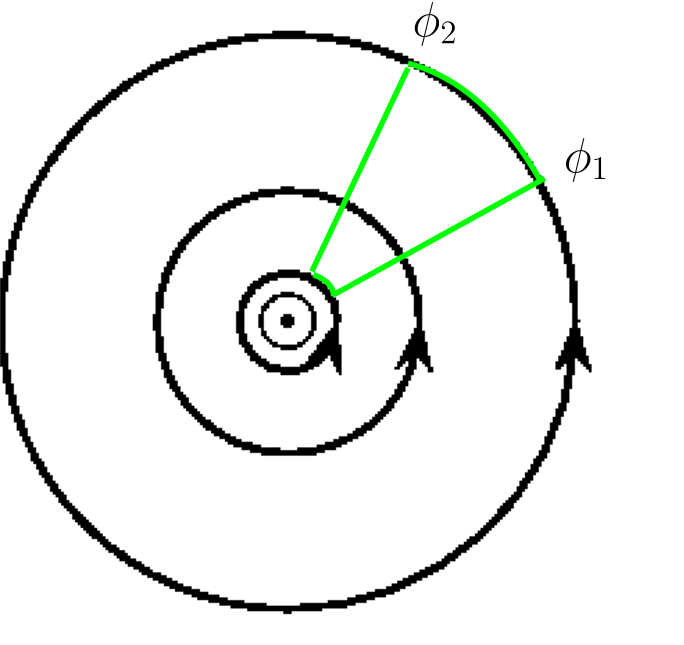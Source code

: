 <?xml version="1.0"?>
<!DOCTYPE ipe SYSTEM "ipe.dtd">
<ipe version="70107" creator="Ipe 7.1.10">
<info created="D:20160301171157" modified="D:20160301172227"/>
<bitmap id="1" width="246" height="223" length="1230" ColorSpace="DeviceGray" Filter="FlateDecode" BitsPerComponent="8" encoding="base64">
eNrtndF24yAMRPX/P80+7GnrJDjGIGlmLHjqaWKYixRjhMCt7bKLV7FDqcTaK9V4n8c+AvUs
8psoTyCfJFAGX5MuCe6iWYzbT64OuK9QCe4IkezcUfqYuUO1sXJH62LkztDExp2lhwo7TwyP
uXOVcHDnqyDARkiAmxvUPhQb1+lAbHyPV4NGNQ+/lQIE0Iya5aCzsameC8tBp08Bqs18GGe5
j7txUmAThq/isSljdtHYpAHahDhlK4ZNvAYRqIx54SVMG/cqW5A69qXFsCW21ophCyye16T2
16iTJ1EO2lmnTCpQTermnAjUWjVsqRQ/L7F6eY3F/NvPSGq5uy5W0stY9lAsmKa9Llk1N72Y
f3uYKjYcRRrqCpqyhm9nWqZOQI7JKScxdR8xBnyR2h156uNUe3nOXy6ZfLnnK3Kcvtzau4c1
tt/sZbgmV2w4dNz3vY3tNXe5W40fNm7qMlOJ4aZNOGgktst8zbL7axFguVVbfiw0PWqXncjp
2B67p/HBAYCp0TGRqUETH4NxwE6el4OfpqcgWEIwazWlUvMsLN4/tAQTyIAamyvulETNA50Z
AiMJtiUbey3W5hzdFqFujQb7zqVUphahbk0Tey0aEEJt5NQ3ZqJ3vk1MPXFQ3+gVGdSBbcws
Z2asZIT27BvoIPeKJDx1j3EEO+dOEwk91BUPoj6ls5H+EqaevV1lUMeZ+szuA2v6mtQHsM6o
FWVsAurvf9kDqf+w3lx7DFuXult9x+7OP2wG6s5Tijj1yKcf33oy9Z+Dn12nST3q4J3b90AF
z6A2+7i9XVWwqf2HLhx1e7qtu7/rx1Jn38Mt2MPb1KPZEdo81FNRf7r462UX8RQjpl54Dg+i
Ho+6B1O/1n+ENgfxfNTn82sborZJaCD1t1jK1XqA6VK3zo6m914IojYs9dXrub5rt1loc1Dv
jW3Ppm5flj5sxBVsEjp03XRqmev3nxfUbZa64VeLP7H/euJ8Oaj9dMvcDRy/Rv7mcm/j19nN
9f9HE8mwPxcOYcdR95btv7Z7dP67aaG/iggSIk4zFb6N15Pm+L0STn3+1GRAQYyZVwlXPifL
bmdUahnbNKgLZkpTZcXn7QVosjsgau52odnPpbOzydPHhXax0RyPuXenZjgpxU7k9P3XLLvO
s+9IkicMNLhoBLSTrQzrK4hB15Y2qWB8Tf1EIPDpT5ZzlZPV3IZcyElfZU91g04ibnD4HVyI
PrdwnNvzkEqmkznt+iv4CEzEKaw22SuJysNO3H3JoSU7cTfzdGX3dhoP9gl5QBuNizqhGEVM
RAxaE7vkmy8YgleSpi76Rhs1Y5OE4hX9W83HWY7HFIUWe9sgaWUippZ6iyhvJ4pAF307sMJP
O2iibuWg6bGj5FFjx73Qjhib+C1+gv5NjR2ryzixo1VRYsdrIsTOUESHnaOHDDtLDRV2nhYi
7EwlLNjZOiiw8zufABvhcWgvB7WPxYa1bkBuZJej2gb/ujDNwwdOhJcby/hhtZizsY3naThN
ihndzMeKMaco4mOOV8XJHKuMlzlOHTdzjEJ+5oNKq8R85DaSeoTATY55VbaJIi+IVybukI+d
2qmP3MV5I8rY8cNDnrOvi529FSmFUHfZZZdddtlll1122WWg/APs9kS3
</bitmap>
<ipestyle name="basic">
<symbol name="arrow/arc(spx)">
<path stroke="sym-stroke" fill="sym-stroke" pen="sym-pen">
0 0 m
-1 0.333 l
-1 -0.333 l
h
</path>
</symbol>
<symbol name="arrow/farc(spx)">
<path stroke="sym-stroke" fill="white" pen="sym-pen">
0 0 m
-1 0.333 l
-1 -0.333 l
h
</path>
</symbol>
<symbol name="arrow/ptarc(spx)">
<path stroke="sym-stroke" fill="sym-stroke" pen="sym-pen">
0 0 m
-1 0.333 l
-0.8 0 l
-1 -0.333 l
h
</path>
</symbol>
<symbol name="arrow/fptarc(spx)">
<path stroke="sym-stroke" fill="white" pen="sym-pen">
0 0 m
-1 0.333 l
-0.8 0 l
-1 -0.333 l
h
</path>
</symbol>
<symbol name="mark/circle(sx)" transformations="translations">
<path fill="sym-stroke">
0.6 0 0 0.6 0 0 e
0.4 0 0 0.4 0 0 e
</path>
</symbol>
<symbol name="mark/disk(sx)" transformations="translations">
<path fill="sym-stroke">
0.6 0 0 0.6 0 0 e
</path>
</symbol>
<symbol name="mark/fdisk(sfx)" transformations="translations">
<group>
<path fill="sym-fill">
0.5 0 0 0.5 0 0 e
</path>
<path fill="sym-stroke" fillrule="eofill">
0.6 0 0 0.6 0 0 e
0.4 0 0 0.4 0 0 e
</path>
</group>
</symbol>
<symbol name="mark/box(sx)" transformations="translations">
<path fill="sym-stroke" fillrule="eofill">
-0.6 -0.6 m
0.6 -0.6 l
0.6 0.6 l
-0.6 0.6 l
h
-0.4 -0.4 m
0.4 -0.4 l
0.4 0.4 l
-0.4 0.4 l
h
</path>
</symbol>
<symbol name="mark/square(sx)" transformations="translations">
<path fill="sym-stroke">
-0.6 -0.6 m
0.6 -0.6 l
0.6 0.6 l
-0.6 0.6 l
h
</path>
</symbol>
<symbol name="mark/fsquare(sfx)" transformations="translations">
<group>
<path fill="sym-fill">
-0.5 -0.5 m
0.5 -0.5 l
0.5 0.5 l
-0.5 0.5 l
h
</path>
<path fill="sym-stroke" fillrule="eofill">
-0.6 -0.6 m
0.6 -0.6 l
0.6 0.6 l
-0.6 0.6 l
h
-0.4 -0.4 m
0.4 -0.4 l
0.4 0.4 l
-0.4 0.4 l
h
</path>
</group>
</symbol>
<symbol name="mark/cross(sx)" transformations="translations">
<group>
<path fill="sym-stroke">
-0.43 -0.57 m
0.57 0.43 l
0.43 0.57 l
-0.57 -0.43 l
h
</path>
<path fill="sym-stroke">
-0.43 0.57 m
0.57 -0.43 l
0.43 -0.57 l
-0.57 0.43 l
h
</path>
</group>
</symbol>
<symbol name="arrow/fnormal(spx)">
<path stroke="sym-stroke" fill="white" pen="sym-pen">
0 0 m
-1 0.333 l
-1 -0.333 l
h
</path>
</symbol>
<symbol name="arrow/pointed(spx)">
<path stroke="sym-stroke" fill="sym-stroke" pen="sym-pen">
0 0 m
-1 0.333 l
-0.8 0 l
-1 -0.333 l
h
</path>
</symbol>
<symbol name="arrow/fpointed(spx)">
<path stroke="sym-stroke" fill="white" pen="sym-pen">
0 0 m
-1 0.333 l
-0.8 0 l
-1 -0.333 l
h
</path>
</symbol>
<symbol name="arrow/linear(spx)">
<path stroke="sym-stroke" pen="sym-pen">
-1 0.333 m
0 0 l
-1 -0.333 l
</path>
</symbol>
<symbol name="arrow/fdouble(spx)">
<path stroke="sym-stroke" fill="white" pen="sym-pen">
0 0 m
-1 0.333 l
-1 -0.333 l
h
-1 0 m
-2 0.333 l
-2 -0.333 l
h
</path>
</symbol>
<symbol name="arrow/double(spx)">
<path stroke="sym-stroke" fill="sym-stroke" pen="sym-pen">
0 0 m
-1 0.333 l
-1 -0.333 l
h
-1 0 m
-2 0.333 l
-2 -0.333 l
h
</path>
</symbol>
<pen name="heavier" value="0.8"/>
<pen name="fat" value="1.2"/>
<pen name="ultrafat" value="2"/>
<symbolsize name="large" value="5"/>
<symbolsize name="small" value="2"/>
<symbolsize name="tiny" value="1.1"/>
<arrowsize name="large" value="10"/>
<arrowsize name="small" value="5"/>
<arrowsize name="tiny" value="3"/>
<color name="red" value="1 0 0"/>
<color name="green" value="0 1 0"/>
<color name="blue" value="0 0 1"/>
<color name="yellow" value="1 1 0"/>
<color name="orange" value="1 0.647 0"/>
<color name="gold" value="1 0.843 0"/>
<color name="purple" value="0.627 0.125 0.941"/>
<color name="gray" value="0.745"/>
<color name="brown" value="0.647 0.165 0.165"/>
<color name="navy" value="0 0 0.502"/>
<color name="pink" value="1 0.753 0.796"/>
<color name="seagreen" value="0.18 0.545 0.341"/>
<color name="turquoise" value="0.251 0.878 0.816"/>
<color name="violet" value="0.933 0.51 0.933"/>
<color name="darkblue" value="0 0 0.545"/>
<color name="darkcyan" value="0 0.545 0.545"/>
<color name="darkgray" value="0.663"/>
<color name="darkgreen" value="0 0.392 0"/>
<color name="darkmagenta" value="0.545 0 0.545"/>
<color name="darkorange" value="1 0.549 0"/>
<color name="darkred" value="0.545 0 0"/>
<color name="lightblue" value="0.678 0.847 0.902"/>
<color name="lightcyan" value="0.878 1 1"/>
<color name="lightgray" value="0.827"/>
<color name="lightgreen" value="0.565 0.933 0.565"/>
<color name="lightyellow" value="1 1 0.878"/>
<dashstyle name="dashed" value="[4] 0"/>
<dashstyle name="dotted" value="[1 3] 0"/>
<dashstyle name="dash dotted" value="[4 2 1 2] 0"/>
<dashstyle name="dash dot dotted" value="[4 2 1 2 1 2] 0"/>
<textsize name="large" value="\large"/>
<textsize name="small" value="\small"/>
<textsize name="tiny" value="\tiny"/>
<textsize name="Large" value="\Large"/>
<textsize name="LARGE" value="\LARGE"/>
<textsize name="huge" value="\huge"/>
<textsize name="Huge" value="\Huge"/>
<textsize name="footnote" value="\footnotesize"/>
<textstyle name="center" begin="\begin{center}" end="\end{center}"/>
<textstyle name="itemize" begin="\begin{itemize}" end="\end{itemize}"/>
<textstyle name="item" begin="\begin{itemize}\item{}" end="\end{itemize}"/>
<gridsize name="4 pts" value="4"/>
<gridsize name="8 pts (~3 mm)" value="8"/>
<gridsize name="16 pts (~6 mm)" value="16"/>
<gridsize name="32 pts (~12 mm)" value="32"/>
<gridsize name="10 pts (~3.5 mm)" value="10"/>
<gridsize name="20 pts (~7 mm)" value="20"/>
<gridsize name="14 pts (~5 mm)" value="14"/>
<gridsize name="28 pts (~10 mm)" value="28"/>
<gridsize name="56 pts (~20 mm)" value="56"/>
<anglesize name="90 deg" value="90"/>
<anglesize name="60 deg" value="60"/>
<anglesize name="45 deg" value="45"/>
<anglesize name="30 deg" value="30"/>
<anglesize name="22.5 deg" value="22.5"/>
<opacity name="10%" value="0.1"/>
<opacity name="30%" value="0.3"/>
<opacity name="50%" value="0.5"/>
<opacity name="75%" value="0.75"/>
<tiling name="falling" angle="-60" step="4" width="1"/>
<tiling name="rising" angle="30" step="4" width="1"/>
</ipestyle>
<page>
<layer name="alpha"/>
<view layers="alpha" active="alpha"/>
<image layer="alpha" matrix="1 0 0 1 -164.361 298.913" rect="174.515 309.514 420.485 532.486" bitmap="1"/>
<path matrix="1 0 0 1 -4.36059 -5.08736" stroke="green" pen="ultrafat">
134.604 739.458 m
210.635 781.386 l
</path>
<path matrix="1 0 0 1 -4.36059 -5.08736" stroke="green" pen="ultrafat">
209.517 779.709 m
189.391 815.488
161.438 822.756 c
</path>
<path matrix="1 0 0 1 -4.36059 -5.08736" stroke="green" pen="ultrafat">
126.777 747.843 m
161.438 821.079 l
</path>
<path matrix="1 0 0 1 -4.36059 -5.08736" stroke="green" pen="ultrafat">
127.336 746.725 m
134.604 743.93
134.604 738.899 c
</path>
<text matrix="1 0 0 1 1.85347 -11.3745" transformations="translations" pos="211.27 789.971" stroke="black" type="label" width="16.328" height="11.953" depth="3.35" valign="baseline" size="LARGE">$\phi_1$</text>
<text matrix="1 0 0 1 -14.3547 -5.45719" transformations="translations" pos="172.996 832.975" stroke="black" type="label" width="16.328" height="11.953" depth="3.35" valign="baseline" size="LARGE">$\phi_2$</text>
</page>
</ipe>
